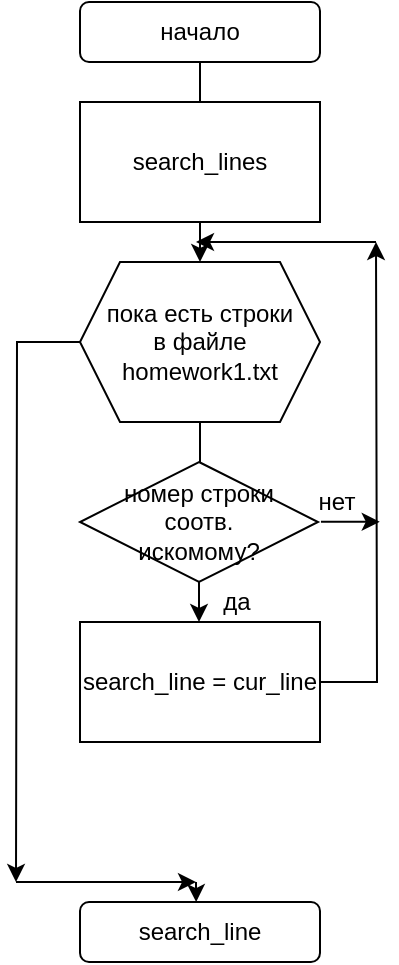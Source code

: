 <mxfile version="17.4.5" type="device"><diagram id="Lew5NaQBEsY0jF101zQF" name="Page-1"><mxGraphModel dx="794" dy="466" grid="1" gridSize="10" guides="1" tooltips="1" connect="1" arrows="1" fold="1" page="1" pageScale="1" pageWidth="827" pageHeight="1169" math="0" shadow="0"><root><mxCell id="0"/><mxCell id="1" parent="0"/><mxCell id="Rfa8apUO0t4teAoU87N_-9" value="" style="edgeStyle=orthogonalEdgeStyle;rounded=0;orthogonalLoop=1;jettySize=auto;html=1;" edge="1" parent="1" source="Rfa8apUO0t4teAoU87N_-5" target="Rfa8apUO0t4teAoU87N_-7"><mxGeometry relative="1" as="geometry"/></mxCell><mxCell id="Rfa8apUO0t4teAoU87N_-5" value="начало" style="rounded=1;whiteSpace=wrap;html=1;" vertex="1" parent="1"><mxGeometry x="342" y="30" width="120" height="30" as="geometry"/></mxCell><mxCell id="Rfa8apUO0t4teAoU87N_-6" value="search_lines" style="rounded=0;whiteSpace=wrap;html=1;" vertex="1" parent="1"><mxGeometry x="342" y="80" width="120" height="60" as="geometry"/></mxCell><mxCell id="Rfa8apUO0t4teAoU87N_-10" value="" style="edgeStyle=orthogonalEdgeStyle;rounded=0;orthogonalLoop=1;jettySize=auto;html=1;startArrow=none;" edge="1" parent="1" source="Rfa8apUO0t4teAoU87N_-18" target="Rfa8apUO0t4teAoU87N_-8"><mxGeometry relative="1" as="geometry"/></mxCell><mxCell id="Rfa8apUO0t4teAoU87N_-15" style="edgeStyle=orthogonalEdgeStyle;rounded=0;orthogonalLoop=1;jettySize=auto;html=1;" edge="1" parent="1" source="Rfa8apUO0t4teAoU87N_-7"><mxGeometry relative="1" as="geometry"><mxPoint x="310" y="470" as="targetPoint"/></mxGeometry></mxCell><mxCell id="Rfa8apUO0t4teAoU87N_-7" value="&lt;div&gt;пока есть строки&lt;/div&gt;&lt;div&gt;в файле &lt;br&gt;&lt;/div&gt;&lt;div&gt;homework1.txt&lt;br&gt;&lt;/div&gt;" style="shape=hexagon;perimeter=hexagonPerimeter2;whiteSpace=wrap;html=1;fixedSize=1;" vertex="1" parent="1"><mxGeometry x="342" y="160" width="120" height="80" as="geometry"/></mxCell><mxCell id="Rfa8apUO0t4teAoU87N_-11" style="edgeStyle=orthogonalEdgeStyle;rounded=0;orthogonalLoop=1;jettySize=auto;html=1;" edge="1" parent="1" source="Rfa8apUO0t4teAoU87N_-8"><mxGeometry relative="1" as="geometry"><mxPoint x="490.0" y="150" as="targetPoint"/></mxGeometry></mxCell><mxCell id="Rfa8apUO0t4teAoU87N_-8" value="search_line = cur_line" style="rounded=0;whiteSpace=wrap;html=1;" vertex="1" parent="1"><mxGeometry x="342" y="340" width="120" height="60" as="geometry"/></mxCell><mxCell id="Rfa8apUO0t4teAoU87N_-12" value="" style="endArrow=classic;html=1;rounded=0;" edge="1" parent="1"><mxGeometry width="50" height="50" relative="1" as="geometry"><mxPoint x="490" y="150" as="sourcePoint"/><mxPoint x="400" y="150" as="targetPoint"/></mxGeometry></mxCell><mxCell id="Rfa8apUO0t4teAoU87N_-14" value="search_line" style="rounded=1;whiteSpace=wrap;html=1;" vertex="1" parent="1"><mxGeometry x="342" y="480" width="120" height="30" as="geometry"/></mxCell><mxCell id="Rfa8apUO0t4teAoU87N_-16" value="" style="endArrow=classic;html=1;rounded=0;" edge="1" parent="1"><mxGeometry width="50" height="50" relative="1" as="geometry"><mxPoint x="310" y="470" as="sourcePoint"/><mxPoint x="400" y="470" as="targetPoint"/></mxGeometry></mxCell><mxCell id="Rfa8apUO0t4teAoU87N_-17" value="" style="endArrow=classic;html=1;rounded=0;entryX=0.484;entryY=0.002;entryDx=0;entryDy=0;entryPerimeter=0;" edge="1" parent="1" target="Rfa8apUO0t4teAoU87N_-14"><mxGeometry width="50" height="50" relative="1" as="geometry"><mxPoint x="400" y="470" as="sourcePoint"/><mxPoint x="430" y="370" as="targetPoint"/></mxGeometry></mxCell><mxCell id="Rfa8apUO0t4teAoU87N_-18" value="&lt;div&gt;номер строки&lt;/div&gt;&lt;div&gt;соотв.&lt;/div&gt;&lt;div&gt;искомому?&lt;br&gt;&lt;/div&gt;" style="rhombus;whiteSpace=wrap;html=1;" vertex="1" parent="1"><mxGeometry x="342" y="260" width="119" height="60" as="geometry"/></mxCell><mxCell id="Rfa8apUO0t4teAoU87N_-19" value="" style="edgeStyle=orthogonalEdgeStyle;rounded=0;orthogonalLoop=1;jettySize=auto;html=1;endArrow=none;" edge="1" parent="1" source="Rfa8apUO0t4teAoU87N_-7" target="Rfa8apUO0t4teAoU87N_-18"><mxGeometry relative="1" as="geometry"><mxPoint x="402" y="240" as="sourcePoint"/><mxPoint x="402" y="340" as="targetPoint"/></mxGeometry></mxCell><mxCell id="Rfa8apUO0t4teAoU87N_-20" value="да" style="text;html=1;align=center;verticalAlign=middle;resizable=0;points=[];autosize=1;strokeColor=none;fillColor=none;" vertex="1" parent="1"><mxGeometry x="405" y="320" width="30" height="20" as="geometry"/></mxCell><mxCell id="Rfa8apUO0t4teAoU87N_-21" value="нет" style="text;html=1;align=center;verticalAlign=middle;resizable=0;points=[];autosize=1;strokeColor=none;fillColor=none;" vertex="1" parent="1"><mxGeometry x="450" y="270" width="40" height="20" as="geometry"/></mxCell><mxCell id="Rfa8apUO0t4teAoU87N_-23" value="" style="endArrow=classic;html=1;rounded=0;exitX=0.312;exitY=0.994;exitDx=0;exitDy=0;exitPerimeter=0;entryX=1.047;entryY=0.994;entryDx=0;entryDy=0;entryPerimeter=0;" edge="1" parent="1" source="Rfa8apUO0t4teAoU87N_-21" target="Rfa8apUO0t4teAoU87N_-21"><mxGeometry width="50" height="50" relative="1" as="geometry"><mxPoint x="370" y="400" as="sourcePoint"/><mxPoint x="420" y="350" as="targetPoint"/></mxGeometry></mxCell></root></mxGraphModel></diagram></mxfile>